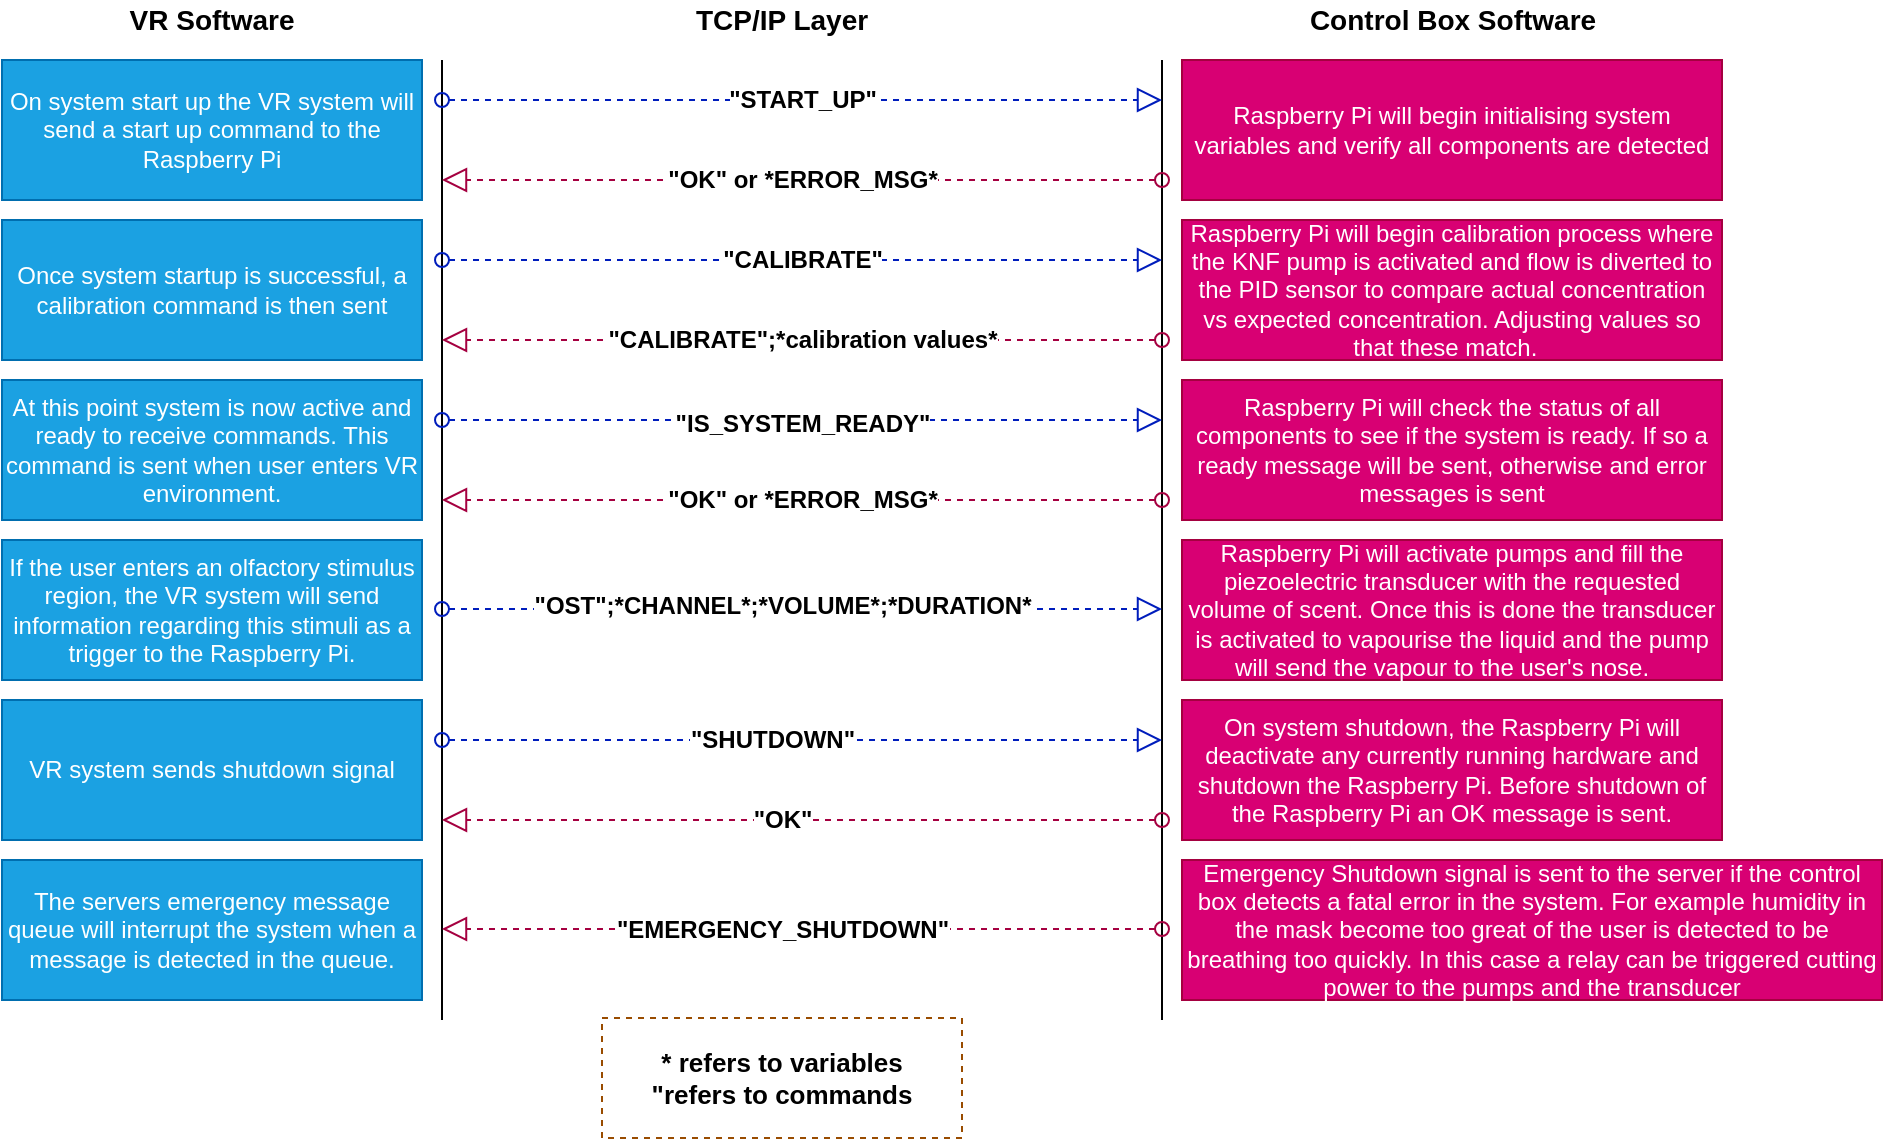 <mxfile version="13.0.0" type="device"><diagram id="L77Ay_BvjI4ffQKGdYpG" name="Page-1"><mxGraphModel dx="2591" dy="802" grid="1" gridSize="10" guides="1" tooltips="1" connect="1" arrows="1" fold="1" page="1" pageScale="1" pageWidth="1169" pageHeight="1654" math="0" shadow="0"><root><mxCell id="0"/><mxCell id="1" parent="0"/><mxCell id="5Ld5CY8cdtYMXNhx5P0s-43" value="" style="endArrow=none;html=1;" parent="1" edge="1"><mxGeometry width="50" height="50" relative="1" as="geometry"><mxPoint x="200" y="520" as="sourcePoint"/><mxPoint x="200" y="40" as="targetPoint"/></mxGeometry></mxCell><mxCell id="5Ld5CY8cdtYMXNhx5P0s-44" value="" style="endArrow=none;html=1;" parent="1" edge="1"><mxGeometry width="50" height="50" relative="1" as="geometry"><mxPoint x="560" y="520" as="sourcePoint"/><mxPoint x="560" y="40" as="targetPoint"/></mxGeometry></mxCell><mxCell id="5Ld5CY8cdtYMXNhx5P0s-45" value="" style="startArrow=oval;startFill=0;startSize=7;endArrow=block;endFill=0;endSize=10;html=1;fillColor=#0050ef;strokeColor=#001DBC;dashed=1;" parent="1" edge="1"><mxGeometry width="100" relative="1" as="geometry"><mxPoint x="200" y="60" as="sourcePoint"/><mxPoint x="560" y="60" as="targetPoint"/></mxGeometry></mxCell><mxCell id="5Ld5CY8cdtYMXNhx5P0s-68" value="&quot;START_UP&quot;" style="text;html=1;align=center;verticalAlign=middle;resizable=0;points=[];labelBackgroundColor=#ffffff;fontStyle=1" parent="5Ld5CY8cdtYMXNhx5P0s-45" vertex="1" connectable="0"><mxGeometry x="-0.611" relative="1" as="geometry"><mxPoint x="110" as="offset"/></mxGeometry></mxCell><mxCell id="5Ld5CY8cdtYMXNhx5P0s-46" value="On system start up the VR system will send a start up command to the Raspberry Pi" style="rounded=0;whiteSpace=wrap;html=1;fillColor=#1ba1e2;strokeColor=#006EAF;fontColor=#ffffff;" parent="1" vertex="1"><mxGeometry x="-20" y="40" width="210" height="70" as="geometry"/></mxCell><mxCell id="5Ld5CY8cdtYMXNhx5P0s-49" value="" style="startArrow=oval;startFill=0;startSize=7;endArrow=block;endFill=0;endSize=10;dashed=1;html=1;fillColor=#0050ef;strokeColor=#001DBC;" parent="1" edge="1"><mxGeometry width="100" relative="1" as="geometry"><mxPoint x="200" y="140" as="sourcePoint"/><mxPoint x="560" y="140" as="targetPoint"/></mxGeometry></mxCell><mxCell id="5Ld5CY8cdtYMXNhx5P0s-83" value="&quot;CALIBRATE&quot;" style="text;html=1;align=center;verticalAlign=middle;resizable=0;points=[];labelBackgroundColor=#ffffff;fontStyle=1" parent="5Ld5CY8cdtYMXNhx5P0s-49" vertex="1" connectable="0"><mxGeometry x="-0.056" relative="1" as="geometry"><mxPoint x="10" as="offset"/></mxGeometry></mxCell><mxCell id="5Ld5CY8cdtYMXNhx5P0s-50" value="" style="startArrow=oval;startFill=0;startSize=7;endArrow=block;endFill=0;endSize=10;dashed=1;html=1;fillColor=#d80073;strokeColor=#A50040;" parent="1" edge="1"><mxGeometry width="100" relative="1" as="geometry"><mxPoint x="560" y="100" as="sourcePoint"/><mxPoint x="200" y="100" as="targetPoint"/></mxGeometry></mxCell><mxCell id="5Ld5CY8cdtYMXNhx5P0s-69" value="&quot;OK&quot; or *ERROR_MSG*" style="text;html=1;align=center;verticalAlign=middle;resizable=0;points=[];labelBackgroundColor=#ffffff;fontStyle=1" parent="5Ld5CY8cdtYMXNhx5P0s-50" vertex="1" connectable="0"><mxGeometry x="0.067" relative="1" as="geometry"><mxPoint x="12" as="offset"/></mxGeometry></mxCell><mxCell id="5Ld5CY8cdtYMXNhx5P0s-51" value="" style="startArrow=oval;startFill=0;startSize=7;endArrow=block;endFill=0;endSize=10;dashed=1;html=1;fillColor=#d80073;strokeColor=#A50040;" parent="1" edge="1"><mxGeometry width="100" relative="1" as="geometry"><mxPoint x="560" y="180" as="sourcePoint"/><mxPoint x="200" y="180" as="targetPoint"/></mxGeometry></mxCell><mxCell id="5Ld5CY8cdtYMXNhx5P0s-84" value="&quot;CALIBRATE&quot;;*calibration values*" style="text;html=1;align=center;verticalAlign=middle;resizable=0;points=[];labelBackgroundColor=#ffffff;fontStyle=1" parent="5Ld5CY8cdtYMXNhx5P0s-51" vertex="1" connectable="0"><mxGeometry x="0.067" relative="1" as="geometry"><mxPoint x="12" as="offset"/></mxGeometry></mxCell><mxCell id="5Ld5CY8cdtYMXNhx5P0s-52" value="Once system startup is successful, a calibration command is then sent" style="rounded=0;whiteSpace=wrap;html=1;fillColor=#1ba1e2;strokeColor=#006EAF;fontColor=#ffffff;" parent="1" vertex="1"><mxGeometry x="-20" y="120" width="210" height="70" as="geometry"/></mxCell><mxCell id="5Ld5CY8cdtYMXNhx5P0s-53" value="At this point system is now active and ready to receive commands. This command is sent when user enters VR environment." style="rounded=0;whiteSpace=wrap;html=1;fillColor=#1ba1e2;strokeColor=#006EAF;fontColor=#ffffff;" parent="1" vertex="1"><mxGeometry x="-20" y="200" width="210" height="70" as="geometry"/></mxCell><mxCell id="5Ld5CY8cdtYMXNhx5P0s-54" value="On system start up the VR system will send a start up command to the raspberry pi" style="rounded=0;whiteSpace=wrap;html=1;" parent="1" vertex="1"><mxGeometry x="70" y="280" width="120" height="70" as="geometry"/></mxCell><mxCell id="5Ld5CY8cdtYMXNhx5P0s-55" value="VR system sends shutdown signal" style="rounded=0;whiteSpace=wrap;html=1;fillColor=#1ba1e2;strokeColor=#006EAF;fontColor=#ffffff;" parent="1" vertex="1"><mxGeometry x="-20" y="360" width="210" height="70" as="geometry"/></mxCell><mxCell id="5Ld5CY8cdtYMXNhx5P0s-56" value="The servers emergency message queue will interrupt the system when a message is detected in the queue." style="rounded=0;whiteSpace=wrap;html=1;fillColor=#1ba1e2;strokeColor=#006EAF;fontColor=#ffffff;" parent="1" vertex="1"><mxGeometry x="-20" y="440" width="210" height="70" as="geometry"/></mxCell><mxCell id="5Ld5CY8cdtYMXNhx5P0s-58" value="" style="startArrow=oval;startFill=0;startSize=7;endArrow=block;endFill=0;endSize=10;dashed=1;html=1;fillColor=#0050ef;strokeColor=#001DBC;" parent="1" edge="1"><mxGeometry width="100" relative="1" as="geometry"><mxPoint x="200" y="220" as="sourcePoint"/><mxPoint x="560" y="220" as="targetPoint"/></mxGeometry></mxCell><mxCell id="5Ld5CY8cdtYMXNhx5P0s-87" value="&quot;IS_SYSTEM_READY&quot;" style="text;html=1;align=center;verticalAlign=middle;resizable=0;points=[];labelBackgroundColor=#ffffff;fontStyle=1" parent="5Ld5CY8cdtYMXNhx5P0s-58" vertex="1" connectable="0"><mxGeometry x="-0.322" y="-2" relative="1" as="geometry"><mxPoint x="58" as="offset"/></mxGeometry></mxCell><mxCell id="5Ld5CY8cdtYMXNhx5P0s-59" value="" style="startArrow=oval;startFill=0;startSize=7;endArrow=block;endFill=0;endSize=10;dashed=1;html=1;fillColor=#d80073;strokeColor=#A50040;" parent="1" edge="1"><mxGeometry width="100" relative="1" as="geometry"><mxPoint x="560" y="260" as="sourcePoint"/><mxPoint x="200" y="260" as="targetPoint"/></mxGeometry></mxCell><mxCell id="5Ld5CY8cdtYMXNhx5P0s-88" value="&quot;OK&quot; or *ERROR_MSG*" style="text;html=1;align=center;verticalAlign=middle;resizable=0;points=[];labelBackgroundColor=#ffffff;fontStyle=1" parent="5Ld5CY8cdtYMXNhx5P0s-59" vertex="1" connectable="0"><mxGeometry x="-0.106" y="2" relative="1" as="geometry"><mxPoint x="-19" y="-2" as="offset"/></mxGeometry></mxCell><mxCell id="5Ld5CY8cdtYMXNhx5P0s-60" value="" style="startArrow=oval;startFill=0;startSize=7;endArrow=block;endFill=0;endSize=10;dashed=1;html=1;fillColor=#0050ef;strokeColor=#001DBC;" parent="1" edge="1"><mxGeometry width="100" relative="1" as="geometry"><mxPoint x="200" y="314.5" as="sourcePoint"/><mxPoint x="560" y="314.5" as="targetPoint"/></mxGeometry></mxCell><mxCell id="5Ld5CY8cdtYMXNhx5P0s-90" value="&quot;OST&quot;;*CHANNEL*;*VOLUME*;*DURATION*" style="text;html=1;align=center;verticalAlign=middle;resizable=0;points=[];labelBackgroundColor=#ffffff;fontStyle=1" parent="5Ld5CY8cdtYMXNhx5P0s-60" vertex="1" connectable="0"><mxGeometry x="-0.133" y="2" relative="1" as="geometry"><mxPoint x="14" as="offset"/></mxGeometry></mxCell><mxCell id="5Ld5CY8cdtYMXNhx5P0s-62" value="" style="startArrow=oval;startFill=0;startSize=7;endArrow=block;endFill=0;endSize=10;dashed=1;html=1;fillColor=#0050ef;strokeColor=#001DBC;" parent="1" edge="1"><mxGeometry width="100" relative="1" as="geometry"><mxPoint x="200" y="380" as="sourcePoint"/><mxPoint x="560" y="380" as="targetPoint"/></mxGeometry></mxCell><mxCell id="5Ld5CY8cdtYMXNhx5P0s-91" value="&quot;SHUTDOWN&quot;" style="text;html=1;align=center;verticalAlign=middle;resizable=0;points=[];labelBackgroundColor=#ffffff;fontStyle=1" parent="5Ld5CY8cdtYMXNhx5P0s-62" vertex="1" connectable="0"><mxGeometry x="-0.083" relative="1" as="geometry"><mxPoint as="offset"/></mxGeometry></mxCell><mxCell id="5Ld5CY8cdtYMXNhx5P0s-63" value="" style="startArrow=oval;startFill=0;startSize=7;endArrow=block;endFill=0;endSize=10;dashed=1;html=1;fillColor=#d80073;strokeColor=#A50040;" parent="1" edge="1"><mxGeometry width="100" relative="1" as="geometry"><mxPoint x="560" y="420" as="sourcePoint"/><mxPoint x="200" y="420" as="targetPoint"/></mxGeometry></mxCell><mxCell id="5Ld5CY8cdtYMXNhx5P0s-94" value="&quot;OK&quot;" style="text;html=1;align=center;verticalAlign=middle;resizable=0;points=[];labelBackgroundColor=#ffffff;fontStyle=1" parent="5Ld5CY8cdtYMXNhx5P0s-63" vertex="1" connectable="0"><mxGeometry x="0.056" relative="1" as="geometry"><mxPoint as="offset"/></mxGeometry></mxCell><mxCell id="5Ld5CY8cdtYMXNhx5P0s-65" value="" style="startArrow=oval;startFill=0;startSize=7;endArrow=block;endFill=0;endSize=10;dashed=1;html=1;fillColor=#d80073;strokeColor=#A50040;" parent="1" edge="1"><mxGeometry width="100" relative="1" as="geometry"><mxPoint x="560" y="474.5" as="sourcePoint"/><mxPoint x="200" y="474.5" as="targetPoint"/></mxGeometry></mxCell><mxCell id="5Ld5CY8cdtYMXNhx5P0s-96" value="&quot;EMERGENCY_SHUTDOWN&quot;" style="text;html=1;align=center;verticalAlign=middle;resizable=0;points=[];labelBackgroundColor=#ffffff;fontStyle=1" parent="5Ld5CY8cdtYMXNhx5P0s-65" vertex="1" connectable="0"><mxGeometry x="0.256" y="-2" relative="1" as="geometry"><mxPoint x="36" y="2.5" as="offset"/></mxGeometry></mxCell><mxCell id="5Ld5CY8cdtYMXNhx5P0s-70" value="If the user enters an olfactory stimulus region, the VR system will send information regarding this stimuli as a trigger to the Raspberry Pi." style="rounded=0;whiteSpace=wrap;html=1;fillColor=#1ba1e2;strokeColor=#006EAF;fontColor=#ffffff;" parent="1" vertex="1"><mxGeometry x="-20" y="280" width="210" height="70" as="geometry"/></mxCell><mxCell id="5Ld5CY8cdtYMXNhx5P0s-73" value="Raspberry Pi will begin initialising system variables and verify all components are detected" style="rounded=0;whiteSpace=wrap;html=1;fillColor=#d80073;strokeColor=#A50040;fontColor=#ffffff;" parent="1" vertex="1"><mxGeometry x="570" y="40" width="270" height="70" as="geometry"/></mxCell><mxCell id="5Ld5CY8cdtYMXNhx5P0s-74" value="Raspberry Pi will begin calibration process where the KNF pump is activated and flow is diverted to the PID sensor to compare actual concentration vs expected concentration. Adjusting values so that these match.&amp;nbsp;&amp;nbsp;" style="rounded=0;whiteSpace=wrap;html=1;fillColor=#d80073;strokeColor=#A50040;fontColor=#ffffff;" parent="1" vertex="1"><mxGeometry x="570" y="120" width="270" height="70" as="geometry"/></mxCell><mxCell id="5Ld5CY8cdtYMXNhx5P0s-75" value="Raspberry Pi will check the status of all components to see if the system is ready. If so a ready message will be sent, otherwise and error messages is sent" style="rounded=0;whiteSpace=wrap;html=1;fillColor=#d80073;strokeColor=#A50040;fontColor=#ffffff;" parent="1" vertex="1"><mxGeometry x="570" y="200" width="270" height="70" as="geometry"/></mxCell><mxCell id="5Ld5CY8cdtYMXNhx5P0s-76" value="On system start up the VR system will send a start up command to the raspberry pi" style="rounded=0;whiteSpace=wrap;html=1;" parent="1" vertex="1"><mxGeometry x="570" y="280" width="120" height="70" as="geometry"/></mxCell><mxCell id="5Ld5CY8cdtYMXNhx5P0s-77" value="On system shutdown, the Raspberry Pi will deactivate any currently running hardware and shutdown the Raspberry Pi. Before shutdown of the Raspberry Pi an OK message is sent." style="rounded=0;whiteSpace=wrap;html=1;fillColor=#d80073;strokeColor=#A50040;fontColor=#ffffff;" parent="1" vertex="1"><mxGeometry x="570" y="360" width="270" height="70" as="geometry"/></mxCell><mxCell id="5Ld5CY8cdtYMXNhx5P0s-78" value="Emergency Shutdown signal is sent to the server if the control box detects a fatal error in the system. For example humidity in the mask become too great of the user is detected to be breathing too quickly. In this case a relay can be triggered cutting power to the pumps and the transducer" style="rounded=0;whiteSpace=wrap;html=1;fillColor=#d80073;strokeColor=#A50040;fontColor=#ffffff;" parent="1" vertex="1"><mxGeometry x="570" y="440" width="350" height="70" as="geometry"/></mxCell><mxCell id="5Ld5CY8cdtYMXNhx5P0s-80" value="Raspberry Pi will activate pumps and fill the piezoelectric transducer with the requested volume of scent. Once this is done the transducer is activated to vapourise the liquid and the pump will send the vapour to the user's nose.&amp;nbsp; &amp;nbsp;" style="rounded=0;whiteSpace=wrap;html=1;fillColor=#d80073;strokeColor=#A50040;fontColor=#ffffff;" parent="1" vertex="1"><mxGeometry x="570" y="280" width="270" height="70" as="geometry"/></mxCell><mxCell id="5Ld5CY8cdtYMXNhx5P0s-92" value="TCP/IP Layer" style="text;html=1;strokeColor=none;fillColor=none;align=center;verticalAlign=middle;whiteSpace=wrap;rounded=0;fontStyle=1;fontSize=14;" parent="1" vertex="1"><mxGeometry x="310" y="10" width="120" height="20" as="geometry"/></mxCell><mxCell id="5Ld5CY8cdtYMXNhx5P0s-97" value="VR Software" style="text;html=1;strokeColor=none;fillColor=none;align=center;verticalAlign=middle;whiteSpace=wrap;rounded=0;fontStyle=1;fontSize=14;" parent="1" vertex="1"><mxGeometry x="25" y="10" width="120" height="20" as="geometry"/></mxCell><mxCell id="5Ld5CY8cdtYMXNhx5P0s-98" value="Control Box Software" style="text;html=1;strokeColor=none;fillColor=none;align=center;verticalAlign=middle;whiteSpace=wrap;rounded=0;labelBackgroundColor=none;fontStyle=1;fontSize=14;" parent="1" vertex="1"><mxGeometry x="617.5" y="10" width="175" height="20" as="geometry"/></mxCell><mxCell id="KteXrLNj3WzhGcYmfUO7-1" value="* refers to variables&lt;br style=&quot;font-size: 13px;&quot;&gt;&quot;refers to commands" style="rounded=0;whiteSpace=wrap;html=1;labelBackgroundColor=none;fillColor=none;strokeColor=#994C00;fontColor=#000000;dashed=1;fontStyle=1;fontSize=13;" parent="1" vertex="1"><mxGeometry x="280" y="518.94" width="180" height="60" as="geometry"/></mxCell></root></mxGraphModel></diagram></mxfile>